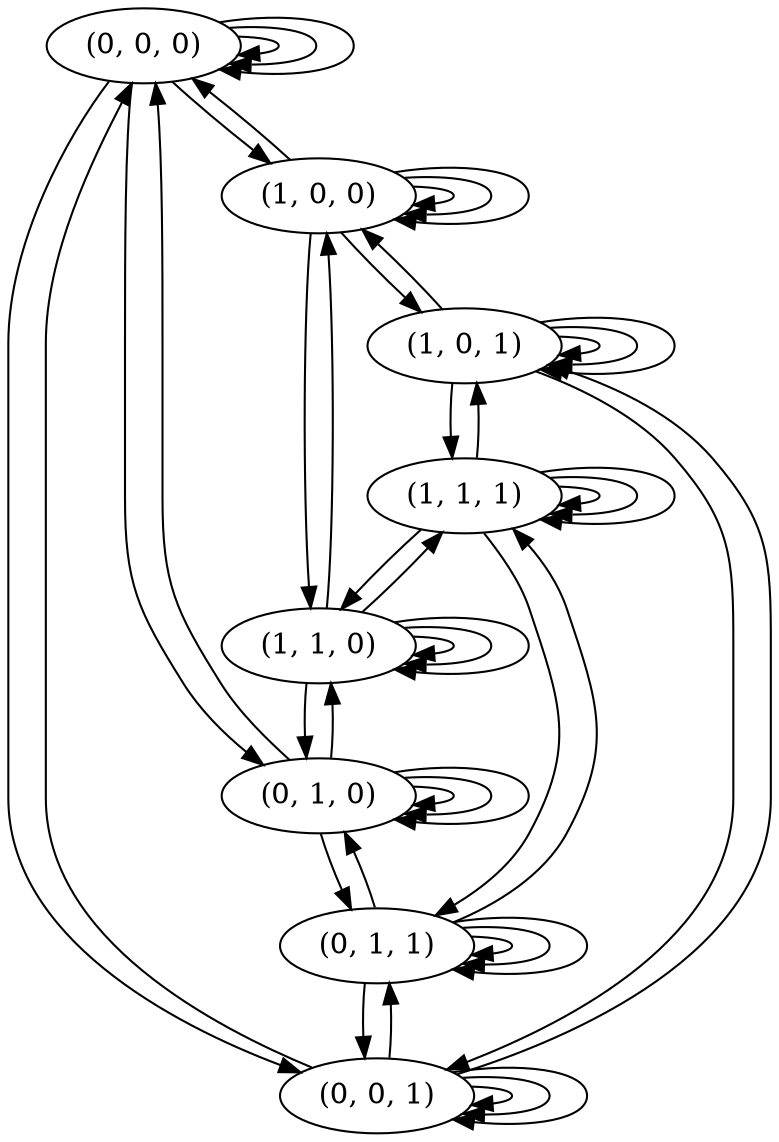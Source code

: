 digraph "" {
"(0, 0, 0)";
"(1, 0, 0)";
"(0, 1, 0)";
"(1, 1, 0)";
"(0, 0, 1)";
"(1, 0, 1)";
"(0, 1, 1)";
"(1, 1, 1)";
"(0, 0, 0)" -> "(0, 0, 0)"  [key=0, player=0];
"(0, 0, 0)" -> "(0, 0, 0)"  [key=1, player=1];
"(0, 0, 0)" -> "(0, 0, 0)"  [key=2, player=2];
"(0, 0, 0)" -> "(1, 0, 0)"  [key=0, player=0];
"(0, 0, 0)" -> "(0, 1, 0)"  [key=0, player=1];
"(0, 0, 0)" -> "(0, 0, 1)"  [key=0, player=2];
"(1, 0, 0)" -> "(0, 0, 0)"  [key=0, player=0];
"(1, 0, 0)" -> "(1, 0, 0)"  [key=0, player=0];
"(1, 0, 0)" -> "(1, 0, 0)"  [key=1, player=1];
"(1, 0, 0)" -> "(1, 0, 0)"  [key=2, player=2];
"(1, 0, 0)" -> "(1, 1, 0)"  [key=0, player=1];
"(1, 0, 0)" -> "(1, 0, 1)"  [key=0, player=2];
"(0, 1, 0)" -> "(0, 1, 0)"  [key=0, player=0];
"(0, 1, 0)" -> "(0, 1, 0)"  [key=1, player=1];
"(0, 1, 0)" -> "(0, 1, 0)"  [key=2, player=2];
"(0, 1, 0)" -> "(1, 1, 0)"  [key=0, player=0];
"(0, 1, 0)" -> "(0, 0, 0)"  [key=0, player=1];
"(0, 1, 0)" -> "(0, 1, 1)"  [key=0, player=2];
"(1, 1, 0)" -> "(0, 1, 0)"  [key=0, player=0];
"(1, 1, 0)" -> "(1, 1, 0)"  [key=0, player=0];
"(1, 1, 0)" -> "(1, 1, 0)"  [key=1, player=1];
"(1, 1, 0)" -> "(1, 1, 0)"  [key=2, player=2];
"(1, 1, 0)" -> "(1, 0, 0)"  [key=0, player=1];
"(1, 1, 0)" -> "(1, 1, 1)"  [key=0, player=2];
"(0, 0, 1)" -> "(0, 0, 1)"  [key=0, player=0];
"(0, 0, 1)" -> "(0, 0, 1)"  [key=1, player=1];
"(0, 0, 1)" -> "(0, 0, 1)"  [key=2, player=2];
"(0, 0, 1)" -> "(1, 0, 1)"  [key=0, player=0];
"(0, 0, 1)" -> "(0, 1, 1)"  [key=0, player=1];
"(0, 0, 1)" -> "(0, 0, 0)"  [key=0, player=2];
"(1, 0, 1)" -> "(0, 0, 1)"  [key=0, player=0];
"(1, 0, 1)" -> "(1, 0, 1)"  [key=0, player=0];
"(1, 0, 1)" -> "(1, 0, 1)"  [key=1, player=1];
"(1, 0, 1)" -> "(1, 0, 1)"  [key=2, player=2];
"(1, 0, 1)" -> "(1, 1, 1)"  [key=0, player=1];
"(1, 0, 1)" -> "(1, 0, 0)"  [key=0, player=2];
"(0, 1, 1)" -> "(0, 1, 1)"  [key=0, player=0];
"(0, 1, 1)" -> "(0, 1, 1)"  [key=1, player=1];
"(0, 1, 1)" -> "(0, 1, 1)"  [key=2, player=2];
"(0, 1, 1)" -> "(1, 1, 1)"  [key=0, player=0];
"(0, 1, 1)" -> "(0, 0, 1)"  [key=0, player=1];
"(0, 1, 1)" -> "(0, 1, 0)"  [key=0, player=2];
"(1, 1, 1)" -> "(0, 1, 1)"  [key=0, player=0];
"(1, 1, 1)" -> "(1, 1, 1)"  [key=0, player=0];
"(1, 1, 1)" -> "(1, 1, 1)"  [key=1, player=1];
"(1, 1, 1)" -> "(1, 1, 1)"  [key=2, player=2];
"(1, 1, 1)" -> "(1, 0, 1)"  [key=0, player=1];
"(1, 1, 1)" -> "(1, 1, 0)"  [key=0, player=2];
}
